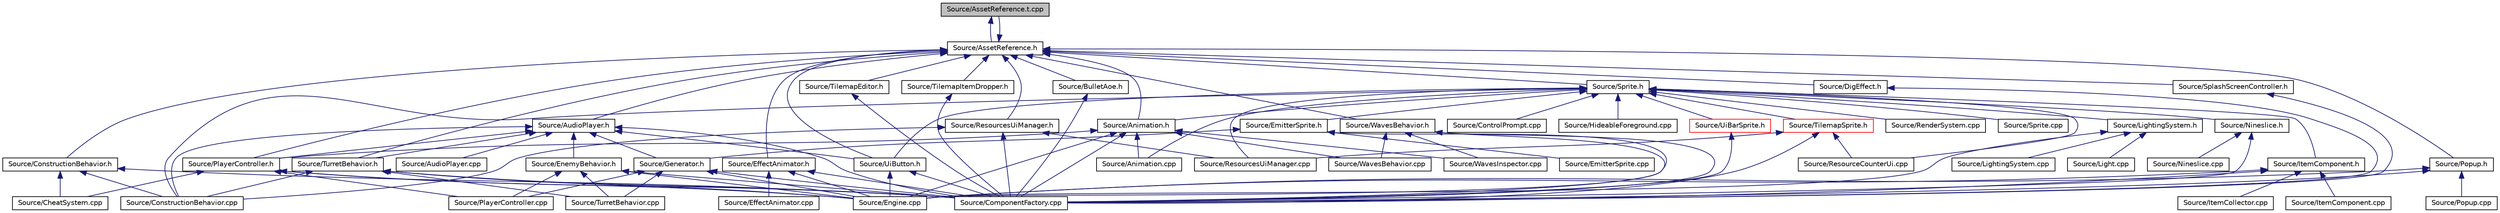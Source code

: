 digraph "Source/AssetReference.t.cpp"
{
 // LATEX_PDF_SIZE
  edge [fontname="Helvetica",fontsize="10",labelfontname="Helvetica",labelfontsize="10"];
  node [fontname="Helvetica",fontsize="10",shape=record];
  Node1 [label="Source/AssetReference.t.cpp",height=0.2,width=0.4,color="black", fillcolor="grey75", style="filled", fontcolor="black",tooltip="a reference to an Asset"];
  Node1 -> Node2 [dir="back",color="midnightblue",fontsize="10",style="solid",fontname="Helvetica"];
  Node2 [label="Source/AssetReference.h",height=0.2,width=0.4,color="black", fillcolor="white", style="filled",URL="$AssetReference_8h.html",tooltip="a reference to an Asset"];
  Node2 -> Node3 [dir="back",color="midnightblue",fontsize="10",style="solid",fontname="Helvetica"];
  Node3 [label="Source/Animation.h",height=0.2,width=0.4,color="black", fillcolor="white", style="filled",URL="$Animation_8h.html",tooltip="animation component class"];
  Node3 -> Node4 [dir="back",color="midnightblue",fontsize="10",style="solid",fontname="Helvetica"];
  Node4 [label="Source/Animation.cpp",height=0.2,width=0.4,color="black", fillcolor="white", style="filled",URL="$Animation_8cpp.html",tooltip="animation component implimentation"];
  Node3 -> Node5 [dir="back",color="midnightblue",fontsize="10",style="solid",fontname="Helvetica"];
  Node5 [label="Source/ComponentFactory.cpp",height=0.2,width=0.4,color="black", fillcolor="white", style="filled",URL="$ComponentFactory_8cpp.html",tooltip="Definitions for the component factory class."];
  Node3 -> Node6 [dir="back",color="midnightblue",fontsize="10",style="solid",fontname="Helvetica"];
  Node6 [label="Source/Engine.cpp",height=0.2,width=0.4,color="black", fillcolor="white", style="filled",URL="$Engine_8cpp.html",tooltip="Engine class."];
  Node3 -> Node7 [dir="back",color="midnightblue",fontsize="10",style="solid",fontname="Helvetica"];
  Node7 [label="Source/PlayerController.h",height=0.2,width=0.4,color="black", fillcolor="white", style="filled",URL="$PlayerController_8h.html",tooltip="PlayerController Behaviour Class."];
  Node7 -> Node8 [dir="back",color="midnightblue",fontsize="10",style="solid",fontname="Helvetica"];
  Node8 [label="Source/CheatSystem.cpp",height=0.2,width=0.4,color="black", fillcolor="white", style="filled",URL="$CheatSystem_8cpp.html",tooltip="CheatSystem Class definition."];
  Node7 -> Node5 [dir="back",color="midnightblue",fontsize="10",style="solid",fontname="Helvetica"];
  Node7 -> Node6 [dir="back",color="midnightblue",fontsize="10",style="solid",fontname="Helvetica"];
  Node7 -> Node9 [dir="back",color="midnightblue",fontsize="10",style="solid",fontname="Helvetica"];
  Node9 [label="Source/PlayerController.cpp",height=0.2,width=0.4,color="black", fillcolor="white", style="filled",URL="$PlayerController_8cpp.html",tooltip="PlayerController Behaviour Class."];
  Node3 -> Node10 [dir="back",color="midnightblue",fontsize="10",style="solid",fontname="Helvetica"];
  Node10 [label="Source/WavesBehavior.cpp",height=0.2,width=0.4,color="black", fillcolor="white", style="filled",URL="$WavesBehavior_8cpp.html",tooltip="Definitions for wave and spawning behavior."];
  Node3 -> Node11 [dir="back",color="midnightblue",fontsize="10",style="solid",fontname="Helvetica"];
  Node11 [label="Source/WavesInspector.cpp",height=0.2,width=0.4,color="black", fillcolor="white", style="filled",URL="$WavesInspector_8cpp.html",tooltip="Definitions for wave and spawning editing in game."];
  Node2 -> Node1 [dir="back",color="midnightblue",fontsize="10",style="solid",fontname="Helvetica"];
  Node2 -> Node12 [dir="back",color="midnightblue",fontsize="10",style="solid",fontname="Helvetica"];
  Node12 [label="Source/AudioPlayer.h",height=0.2,width=0.4,color="black", fillcolor="white", style="filled",URL="$AudioPlayer_8h.html",tooltip="Component that plays audio."];
  Node12 -> Node13 [dir="back",color="midnightblue",fontsize="10",style="solid",fontname="Helvetica"];
  Node13 [label="Source/AudioPlayer.cpp",height=0.2,width=0.4,color="black", fillcolor="white", style="filled",URL="$AudioPlayer_8cpp.html",tooltip="Component that plays audio."];
  Node12 -> Node5 [dir="back",color="midnightblue",fontsize="10",style="solid",fontname="Helvetica"];
  Node12 -> Node14 [dir="back",color="midnightblue",fontsize="10",style="solid",fontname="Helvetica"];
  Node14 [label="Source/ConstructionBehavior.cpp",height=0.2,width=0.4,color="black", fillcolor="white", style="filled",URL="$ConstructionBehavior_8cpp.html",tooltip="handles the construction of towers and modification of terrain"];
  Node12 -> Node15 [dir="back",color="midnightblue",fontsize="10",style="solid",fontname="Helvetica"];
  Node15 [label="Source/EnemyBehavior.h",height=0.2,width=0.4,color="black", fillcolor="white", style="filled",URL="$EnemyBehavior_8h_source.html",tooltip=" "];
  Node15 -> Node5 [dir="back",color="midnightblue",fontsize="10",style="solid",fontname="Helvetica"];
  Node15 -> Node6 [dir="back",color="midnightblue",fontsize="10",style="solid",fontname="Helvetica"];
  Node15 -> Node9 [dir="back",color="midnightblue",fontsize="10",style="solid",fontname="Helvetica"];
  Node15 -> Node16 [dir="back",color="midnightblue",fontsize="10",style="solid",fontname="Helvetica"];
  Node16 [label="Source/TurretBehavior.cpp",height=0.2,width=0.4,color="black", fillcolor="white", style="filled",URL="$TurretBehavior_8cpp.html",tooltip="Behavior Compenent for Basic Turret"];
  Node12 -> Node17 [dir="back",color="midnightblue",fontsize="10",style="solid",fontname="Helvetica"];
  Node17 [label="Source/Generator.h",height=0.2,width=0.4,color="black", fillcolor="white", style="filled",URL="$Generator_8h_source.html",tooltip=" "];
  Node17 -> Node5 [dir="back",color="midnightblue",fontsize="10",style="solid",fontname="Helvetica"];
  Node17 -> Node6 [dir="back",color="midnightblue",fontsize="10",style="solid",fontname="Helvetica"];
  Node17 -> Node9 [dir="back",color="midnightblue",fontsize="10",style="solid",fontname="Helvetica"];
  Node17 -> Node16 [dir="back",color="midnightblue",fontsize="10",style="solid",fontname="Helvetica"];
  Node12 -> Node7 [dir="back",color="midnightblue",fontsize="10",style="solid",fontname="Helvetica"];
  Node12 -> Node18 [dir="back",color="midnightblue",fontsize="10",style="solid",fontname="Helvetica"];
  Node18 [label="Source/TurretBehavior.h",height=0.2,width=0.4,color="black", fillcolor="white", style="filled",URL="$TurretBehavior_8h_source.html",tooltip=" "];
  Node18 -> Node5 [dir="back",color="midnightblue",fontsize="10",style="solid",fontname="Helvetica"];
  Node18 -> Node14 [dir="back",color="midnightblue",fontsize="10",style="solid",fontname="Helvetica"];
  Node18 -> Node6 [dir="back",color="midnightblue",fontsize="10",style="solid",fontname="Helvetica"];
  Node18 -> Node16 [dir="back",color="midnightblue",fontsize="10",style="solid",fontname="Helvetica"];
  Node12 -> Node19 [dir="back",color="midnightblue",fontsize="10",style="solid",fontname="Helvetica"];
  Node19 [label="Source/UiButton.h",height=0.2,width=0.4,color="black", fillcolor="white", style="filled",URL="$UiButton_8h.html",tooltip="Ui Button that sends an event when clicked."];
  Node19 -> Node5 [dir="back",color="midnightblue",fontsize="10",style="solid",fontname="Helvetica"];
  Node19 -> Node6 [dir="back",color="midnightblue",fontsize="10",style="solid",fontname="Helvetica"];
  Node2 -> Node20 [dir="back",color="midnightblue",fontsize="10",style="solid",fontname="Helvetica"];
  Node20 [label="Source/BulletAoe.h",height=0.2,width=0.4,color="black", fillcolor="white", style="filled",URL="$BulletAoe_8h_source.html",tooltip=" "];
  Node20 -> Node5 [dir="back",color="midnightblue",fontsize="10",style="solid",fontname="Helvetica"];
  Node2 -> Node21 [dir="back",color="midnightblue",fontsize="10",style="solid",fontname="Helvetica"];
  Node21 [label="Source/ConstructionBehavior.h",height=0.2,width=0.4,color="black", fillcolor="white", style="filled",URL="$ConstructionBehavior_8h.html",tooltip="handles the construction of towers and modification of terrain"];
  Node21 -> Node8 [dir="back",color="midnightblue",fontsize="10",style="solid",fontname="Helvetica"];
  Node21 -> Node5 [dir="back",color="midnightblue",fontsize="10",style="solid",fontname="Helvetica"];
  Node21 -> Node14 [dir="back",color="midnightblue",fontsize="10",style="solid",fontname="Helvetica"];
  Node2 -> Node22 [dir="back",color="midnightblue",fontsize="10",style="solid",fontname="Helvetica"];
  Node22 [label="Source/DigEffect.h",height=0.2,width=0.4,color="black", fillcolor="white", style="filled",URL="$DigEffect_8h_source.html",tooltip=" "];
  Node22 -> Node5 [dir="back",color="midnightblue",fontsize="10",style="solid",fontname="Helvetica"];
  Node2 -> Node23 [dir="back",color="midnightblue",fontsize="10",style="solid",fontname="Helvetica"];
  Node23 [label="Source/EffectAnimator.h",height=0.2,width=0.4,color="black", fillcolor="white", style="filled",URL="$EffectAnimator_8h.html",tooltip="Component that animates a Transform's matrix."];
  Node23 -> Node5 [dir="back",color="midnightblue",fontsize="10",style="solid",fontname="Helvetica"];
  Node23 -> Node24 [dir="back",color="midnightblue",fontsize="10",style="solid",fontname="Helvetica"];
  Node24 [label="Source/EffectAnimator.cpp",height=0.2,width=0.4,color="black", fillcolor="white", style="filled",URL="$EffectAnimator_8cpp.html",tooltip="Component that animates a Transform's matrix."];
  Node23 -> Node6 [dir="back",color="midnightblue",fontsize="10",style="solid",fontname="Helvetica"];
  Node2 -> Node7 [dir="back",color="midnightblue",fontsize="10",style="solid",fontname="Helvetica"];
  Node2 -> Node25 [dir="back",color="midnightblue",fontsize="10",style="solid",fontname="Helvetica"];
  Node25 [label="Source/Popup.h",height=0.2,width=0.4,color="black", fillcolor="white", style="filled",URL="$Popup_8h.html",tooltip="A popup is a behavior that will show a popup when a button is pressed."];
  Node25 -> Node5 [dir="back",color="midnightblue",fontsize="10",style="solid",fontname="Helvetica"];
  Node25 -> Node6 [dir="back",color="midnightblue",fontsize="10",style="solid",fontname="Helvetica"];
  Node25 -> Node26 [dir="back",color="midnightblue",fontsize="10",style="solid",fontname="Helvetica"];
  Node26 [label="Source/Popup.cpp",height=0.2,width=0.4,color="black", fillcolor="white", style="filled",URL="$Popup_8cpp.html",tooltip="DESCRIPTION HERE."];
  Node2 -> Node27 [dir="back",color="midnightblue",fontsize="10",style="solid",fontname="Helvetica"];
  Node27 [label="Source/ResourcesUiManager.h",height=0.2,width=0.4,color="black", fillcolor="white", style="filled",URL="$ResourcesUiManager_8h.html",tooltip="Component that manages the UI for displaying what resources a player currently has."];
  Node27 -> Node5 [dir="back",color="midnightblue",fontsize="10",style="solid",fontname="Helvetica"];
  Node27 -> Node14 [dir="back",color="midnightblue",fontsize="10",style="solid",fontname="Helvetica"];
  Node27 -> Node28 [dir="back",color="midnightblue",fontsize="10",style="solid",fontname="Helvetica"];
  Node28 [label="Source/ResourcesUiManager.cpp",height=0.2,width=0.4,color="black", fillcolor="white", style="filled",URL="$ResourcesUiManager_8cpp.html",tooltip="Component that manages the UI for displaying what resources a player currently has."];
  Node2 -> Node29 [dir="back",color="midnightblue",fontsize="10",style="solid",fontname="Helvetica"];
  Node29 [label="Source/SplashScreenController.h",height=0.2,width=0.4,color="black", fillcolor="white", style="filled",URL="$SplashScreenController_8h_source.html",tooltip=" "];
  Node29 -> Node5 [dir="back",color="midnightblue",fontsize="10",style="solid",fontname="Helvetica"];
  Node2 -> Node30 [dir="back",color="midnightblue",fontsize="10",style="solid",fontname="Helvetica"];
  Node30 [label="Source/Sprite.h",height=0.2,width=0.4,color="black", fillcolor="white", style="filled",URL="$Sprite_8h_source.html",tooltip=" "];
  Node30 -> Node4 [dir="back",color="midnightblue",fontsize="10",style="solid",fontname="Helvetica"];
  Node30 -> Node3 [dir="back",color="midnightblue",fontsize="10",style="solid",fontname="Helvetica"];
  Node30 -> Node14 [dir="back",color="midnightblue",fontsize="10",style="solid",fontname="Helvetica"];
  Node30 -> Node31 [dir="back",color="midnightblue",fontsize="10",style="solid",fontname="Helvetica"];
  Node31 [label="Source/ControlPrompt.cpp",height=0.2,width=0.4,color="black", fillcolor="white", style="filled",URL="$ControlPrompt_8cpp.html",tooltip="Displays a control prompt for an ActionReference."];
  Node30 -> Node32 [dir="back",color="midnightblue",fontsize="10",style="solid",fontname="Helvetica"];
  Node32 [label="Source/EmitterSprite.h",height=0.2,width=0.4,color="black", fillcolor="white", style="filled",URL="$EmitterSprite_8h.html",tooltip="Renders particles using data from SSBO."];
  Node32 -> Node5 [dir="back",color="midnightblue",fontsize="10",style="solid",fontname="Helvetica"];
  Node32 -> Node33 [dir="back",color="midnightblue",fontsize="10",style="solid",fontname="Helvetica"];
  Node33 [label="Source/EmitterSprite.cpp",height=0.2,width=0.4,color="black", fillcolor="white", style="filled",URL="$EmitterSprite_8cpp.html",tooltip="Renders particles using data from SSBO."];
  Node32 -> Node17 [dir="back",color="midnightblue",fontsize="10",style="solid",fontname="Helvetica"];
  Node30 -> Node34 [dir="back",color="midnightblue",fontsize="10",style="solid",fontname="Helvetica"];
  Node34 [label="Source/HideableForeground.cpp",height=0.2,width=0.4,color="black", fillcolor="white", style="filled",URL="$HideableForeground_8cpp.html",tooltip="Component that hides an attached Sprite when it overlaps something."];
  Node30 -> Node35 [dir="back",color="midnightblue",fontsize="10",style="solid",fontname="Helvetica"];
  Node35 [label="Source/ItemComponent.h",height=0.2,width=0.4,color="black", fillcolor="white", style="filled",URL="$ItemComponent_8h.html",tooltip="Item in the world that can be picked up."];
  Node35 -> Node5 [dir="back",color="midnightblue",fontsize="10",style="solid",fontname="Helvetica"];
  Node35 -> Node6 [dir="back",color="midnightblue",fontsize="10",style="solid",fontname="Helvetica"];
  Node35 -> Node36 [dir="back",color="midnightblue",fontsize="10",style="solid",fontname="Helvetica"];
  Node36 [label="Source/ItemCollector.cpp",height=0.2,width=0.4,color="black", fillcolor="white", style="filled",URL="$ItemCollector_8cpp.html",tooltip="Component that attracts and collects item entities in the world."];
  Node35 -> Node37 [dir="back",color="midnightblue",fontsize="10",style="solid",fontname="Helvetica"];
  Node37 [label="Source/ItemComponent.cpp",height=0.2,width=0.4,color="black", fillcolor="white", style="filled",URL="$ItemComponent_8cpp.html",tooltip="Item in the world that can be picked up."];
  Node30 -> Node38 [dir="back",color="midnightblue",fontsize="10",style="solid",fontname="Helvetica"];
  Node38 [label="Source/LightingSystem.h",height=0.2,width=0.4,color="black", fillcolor="white", style="filled",URL="$LightingSystem_8h.html",tooltip="Lighting system interface."];
  Node38 -> Node6 [dir="back",color="midnightblue",fontsize="10",style="solid",fontname="Helvetica"];
  Node38 -> Node39 [dir="back",color="midnightblue",fontsize="10",style="solid",fontname="Helvetica"];
  Node39 [label="Source/Light.cpp",height=0.2,width=0.4,color="black", fillcolor="white", style="filled",URL="$Light_8cpp.html",tooltip="Light source component. It shines."];
  Node38 -> Node40 [dir="back",color="midnightblue",fontsize="10",style="solid",fontname="Helvetica"];
  Node40 [label="Source/LightingSystem.cpp",height=0.2,width=0.4,color="black", fillcolor="white", style="filled",URL="$LightingSystem_8cpp.html",tooltip="Renders lights in the scene."];
  Node30 -> Node41 [dir="back",color="midnightblue",fontsize="10",style="solid",fontname="Helvetica"];
  Node41 [label="Source/Nineslice.h",height=0.2,width=0.4,color="black", fillcolor="white", style="filled",URL="$Nineslice_8h.html",tooltip="sprite that renders a nineslice"];
  Node41 -> Node5 [dir="back",color="midnightblue",fontsize="10",style="solid",fontname="Helvetica"];
  Node41 -> Node42 [dir="back",color="midnightblue",fontsize="10",style="solid",fontname="Helvetica"];
  Node42 [label="Source/Nineslice.cpp",height=0.2,width=0.4,color="black", fillcolor="white", style="filled",URL="$Nineslice_8cpp.html",tooltip="sprite that renders a nineslice"];
  Node30 -> Node43 [dir="back",color="midnightblue",fontsize="10",style="solid",fontname="Helvetica"];
  Node43 [label="Source/RenderSystem.cpp",height=0.2,width=0.4,color="black", fillcolor="white", style="filled",URL="$RenderSystem_8cpp.html",tooltip="System responsible for drawing sprites and basic shapes."];
  Node30 -> Node44 [dir="back",color="midnightblue",fontsize="10",style="solid",fontname="Helvetica"];
  Node44 [label="Source/ResourceCounterUi.cpp",height=0.2,width=0.4,color="black", fillcolor="white", style="filled",URL="$ResourceCounterUi_8cpp.html",tooltip="Ui Component that displays a resource sprite and a count."];
  Node30 -> Node28 [dir="back",color="midnightblue",fontsize="10",style="solid",fontname="Helvetica"];
  Node30 -> Node45 [dir="back",color="midnightblue",fontsize="10",style="solid",fontname="Helvetica"];
  Node45 [label="Source/Sprite.cpp",height=0.2,width=0.4,color="black", fillcolor="white", style="filled",URL="$Sprite_8cpp.html",tooltip="Implementation of Sprite component."];
  Node30 -> Node46 [dir="back",color="midnightblue",fontsize="10",style="solid",fontname="Helvetica"];
  Node46 [label="Source/TilemapSprite.h",height=0.2,width=0.4,color="red", fillcolor="white", style="filled",URL="$TilemapSprite_8h.html",tooltip="A version of Sprite specifically for rendering tiles."];
  Node46 -> Node5 [dir="back",color="midnightblue",fontsize="10",style="solid",fontname="Helvetica"];
  Node46 -> Node44 [dir="back",color="midnightblue",fontsize="10",style="solid",fontname="Helvetica"];
  Node46 -> Node28 [dir="back",color="midnightblue",fontsize="10",style="solid",fontname="Helvetica"];
  Node30 -> Node48 [dir="back",color="midnightblue",fontsize="10",style="solid",fontname="Helvetica"];
  Node48 [label="Source/UiBarSprite.h",height=0.2,width=0.4,color="red", fillcolor="white", style="filled",URL="$UiBarSprite_8h.html",tooltip="sprite that renders a ui bar"];
  Node48 -> Node5 [dir="back",color="midnightblue",fontsize="10",style="solid",fontname="Helvetica"];
  Node30 -> Node19 [dir="back",color="midnightblue",fontsize="10",style="solid",fontname="Helvetica"];
  Node2 -> Node51 [dir="back",color="midnightblue",fontsize="10",style="solid",fontname="Helvetica"];
  Node51 [label="Source/TilemapEditor.h",height=0.2,width=0.4,color="black", fillcolor="white", style="filled",URL="$TilemapEditor_8h.html",tooltip="Component that allows direct editing of a Tilemap."];
  Node51 -> Node5 [dir="back",color="midnightblue",fontsize="10",style="solid",fontname="Helvetica"];
  Node2 -> Node52 [dir="back",color="midnightblue",fontsize="10",style="solid",fontname="Helvetica"];
  Node52 [label="Source/TilemapItemDropper.h",height=0.2,width=0.4,color="black", fillcolor="white", style="filled",URL="$TilemapItemDropper_8h.html",tooltip="Drops an item whenever a tile is broken."];
  Node52 -> Node5 [dir="back",color="midnightblue",fontsize="10",style="solid",fontname="Helvetica"];
  Node2 -> Node18 [dir="back",color="midnightblue",fontsize="10",style="solid",fontname="Helvetica"];
  Node2 -> Node19 [dir="back",color="midnightblue",fontsize="10",style="solid",fontname="Helvetica"];
  Node2 -> Node53 [dir="back",color="midnightblue",fontsize="10",style="solid",fontname="Helvetica"];
  Node53 [label="Source/WavesBehavior.h",height=0.2,width=0.4,color="black", fillcolor="white", style="filled",URL="$WavesBehavior_8h_source.html",tooltip=" "];
  Node53 -> Node5 [dir="back",color="midnightblue",fontsize="10",style="solid",fontname="Helvetica"];
  Node53 -> Node6 [dir="back",color="midnightblue",fontsize="10",style="solid",fontname="Helvetica"];
  Node53 -> Node10 [dir="back",color="midnightblue",fontsize="10",style="solid",fontname="Helvetica"];
  Node53 -> Node11 [dir="back",color="midnightblue",fontsize="10",style="solid",fontname="Helvetica"];
}
